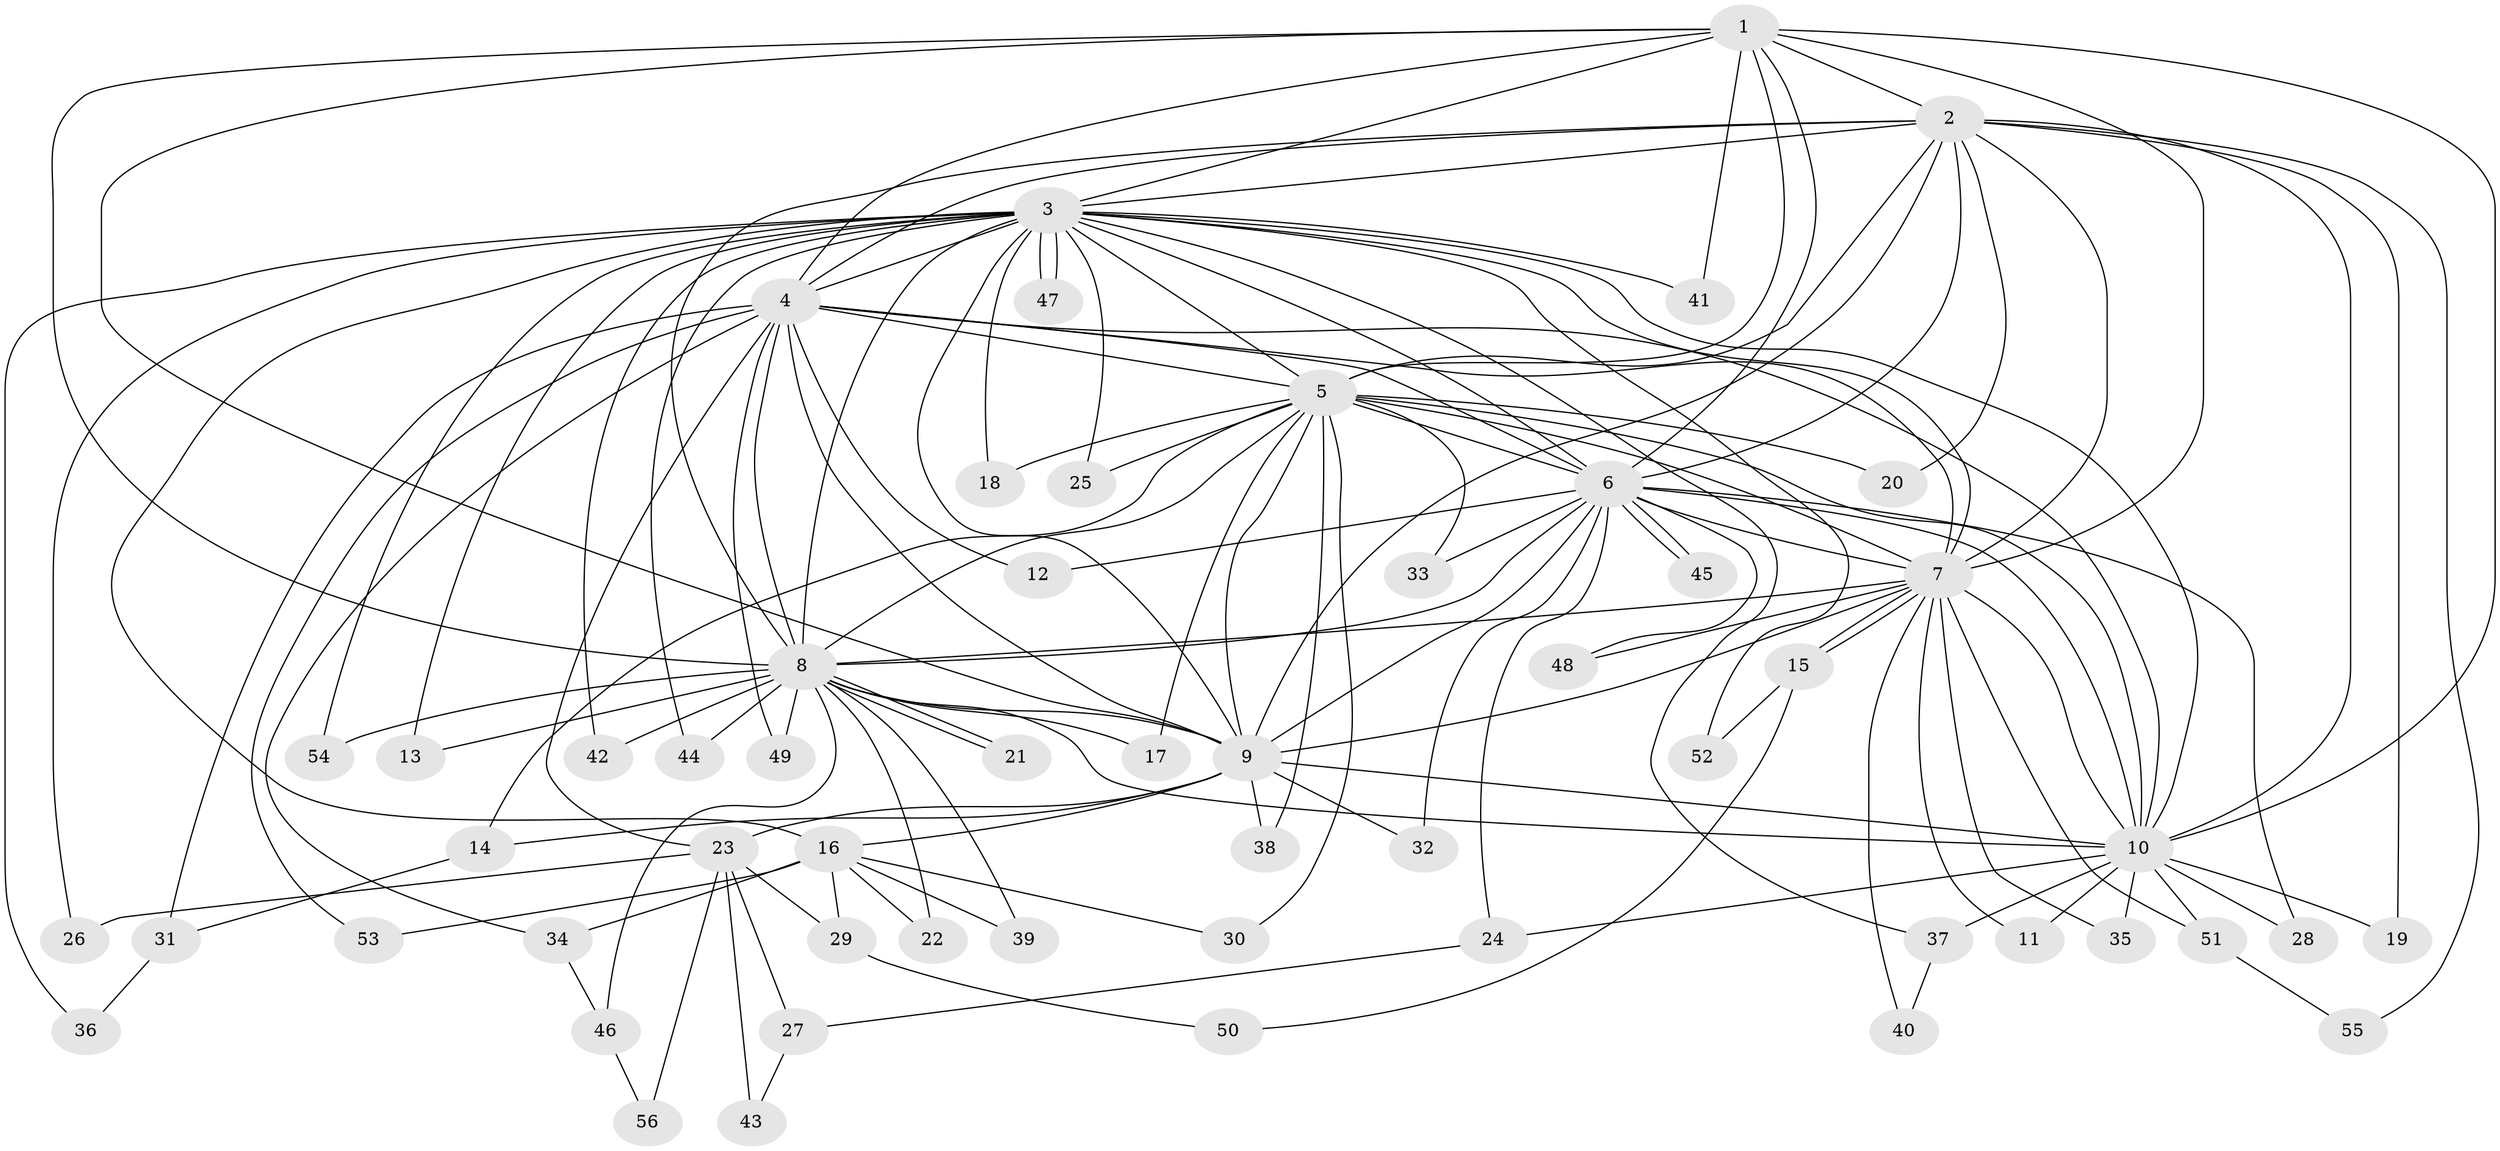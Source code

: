 // Generated by graph-tools (version 1.1) at 2025/01/03/09/25 03:01:31]
// undirected, 56 vertices, 137 edges
graph export_dot {
graph [start="1"]
  node [color=gray90,style=filled];
  1;
  2;
  3;
  4;
  5;
  6;
  7;
  8;
  9;
  10;
  11;
  12;
  13;
  14;
  15;
  16;
  17;
  18;
  19;
  20;
  21;
  22;
  23;
  24;
  25;
  26;
  27;
  28;
  29;
  30;
  31;
  32;
  33;
  34;
  35;
  36;
  37;
  38;
  39;
  40;
  41;
  42;
  43;
  44;
  45;
  46;
  47;
  48;
  49;
  50;
  51;
  52;
  53;
  54;
  55;
  56;
  1 -- 2;
  1 -- 3;
  1 -- 4;
  1 -- 5;
  1 -- 6;
  1 -- 7;
  1 -- 8;
  1 -- 9;
  1 -- 10;
  1 -- 41;
  2 -- 3;
  2 -- 4;
  2 -- 5;
  2 -- 6;
  2 -- 7;
  2 -- 8;
  2 -- 9;
  2 -- 10;
  2 -- 19;
  2 -- 20;
  2 -- 55;
  3 -- 4;
  3 -- 5;
  3 -- 6;
  3 -- 7;
  3 -- 8;
  3 -- 9;
  3 -- 10;
  3 -- 13;
  3 -- 16;
  3 -- 18;
  3 -- 25;
  3 -- 26;
  3 -- 36;
  3 -- 37;
  3 -- 41;
  3 -- 42;
  3 -- 44;
  3 -- 47;
  3 -- 47;
  3 -- 52;
  3 -- 54;
  4 -- 5;
  4 -- 6;
  4 -- 7;
  4 -- 8;
  4 -- 9;
  4 -- 10;
  4 -- 12;
  4 -- 23;
  4 -- 31;
  4 -- 34;
  4 -- 49;
  4 -- 53;
  5 -- 6;
  5 -- 7;
  5 -- 8;
  5 -- 9;
  5 -- 10;
  5 -- 14;
  5 -- 17;
  5 -- 18;
  5 -- 20;
  5 -- 25;
  5 -- 30;
  5 -- 33;
  5 -- 38;
  6 -- 7;
  6 -- 8;
  6 -- 9;
  6 -- 10;
  6 -- 12;
  6 -- 24;
  6 -- 28;
  6 -- 32;
  6 -- 33;
  6 -- 45;
  6 -- 45;
  6 -- 48;
  7 -- 8;
  7 -- 9;
  7 -- 10;
  7 -- 11;
  7 -- 15;
  7 -- 15;
  7 -- 35;
  7 -- 40;
  7 -- 48;
  7 -- 51;
  8 -- 9;
  8 -- 10;
  8 -- 13;
  8 -- 17;
  8 -- 21;
  8 -- 21;
  8 -- 22;
  8 -- 39;
  8 -- 42;
  8 -- 44;
  8 -- 46;
  8 -- 49;
  8 -- 54;
  9 -- 10;
  9 -- 14;
  9 -- 16;
  9 -- 23;
  9 -- 32;
  9 -- 38;
  10 -- 11;
  10 -- 19;
  10 -- 24;
  10 -- 28;
  10 -- 35;
  10 -- 37;
  10 -- 51;
  14 -- 31;
  15 -- 50;
  15 -- 52;
  16 -- 22;
  16 -- 29;
  16 -- 30;
  16 -- 34;
  16 -- 39;
  16 -- 53;
  23 -- 26;
  23 -- 27;
  23 -- 29;
  23 -- 43;
  23 -- 56;
  24 -- 27;
  27 -- 43;
  29 -- 50;
  31 -- 36;
  34 -- 46;
  37 -- 40;
  46 -- 56;
  51 -- 55;
}
